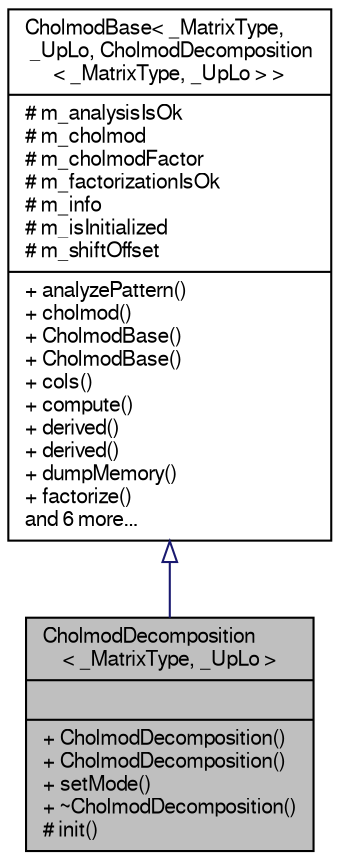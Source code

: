 digraph "CholmodDecomposition&lt; _MatrixType, _UpLo &gt;"
{
  edge [fontname="FreeSans",fontsize="10",labelfontname="FreeSans",labelfontsize="10"];
  node [fontname="FreeSans",fontsize="10",shape=record];
  Node1 [label="{CholmodDecomposition\l\< _MatrixType, _UpLo \>\n||+ CholmodDecomposition()\l+ CholmodDecomposition()\l+ setMode()\l+ ~CholmodDecomposition()\l# init()\l}",height=0.2,width=0.4,color="black", fillcolor="grey75", style="filled" fontcolor="black"];
  Node2 -> Node1 [dir="back",color="midnightblue",fontsize="10",style="solid",arrowtail="onormal",fontname="FreeSans"];
  Node2 [label="{CholmodBase\< _MatrixType,\l _UpLo, CholmodDecomposition\l\< _MatrixType, _UpLo \> \>\n|# m_analysisIsOk\l# m_cholmod\l# m_cholmodFactor\l# m_factorizationIsOk\l# m_info\l# m_isInitialized\l# m_shiftOffset\l|+ analyzePattern()\l+ cholmod()\l+ CholmodBase()\l+ CholmodBase()\l+ cols()\l+ compute()\l+ derived()\l+ derived()\l+ dumpMemory()\l+ factorize()\land 6 more...\l}",height=0.2,width=0.4,color="black", fillcolor="white", style="filled",URL="$classEigen_1_1CholmodBase.html"];
}
